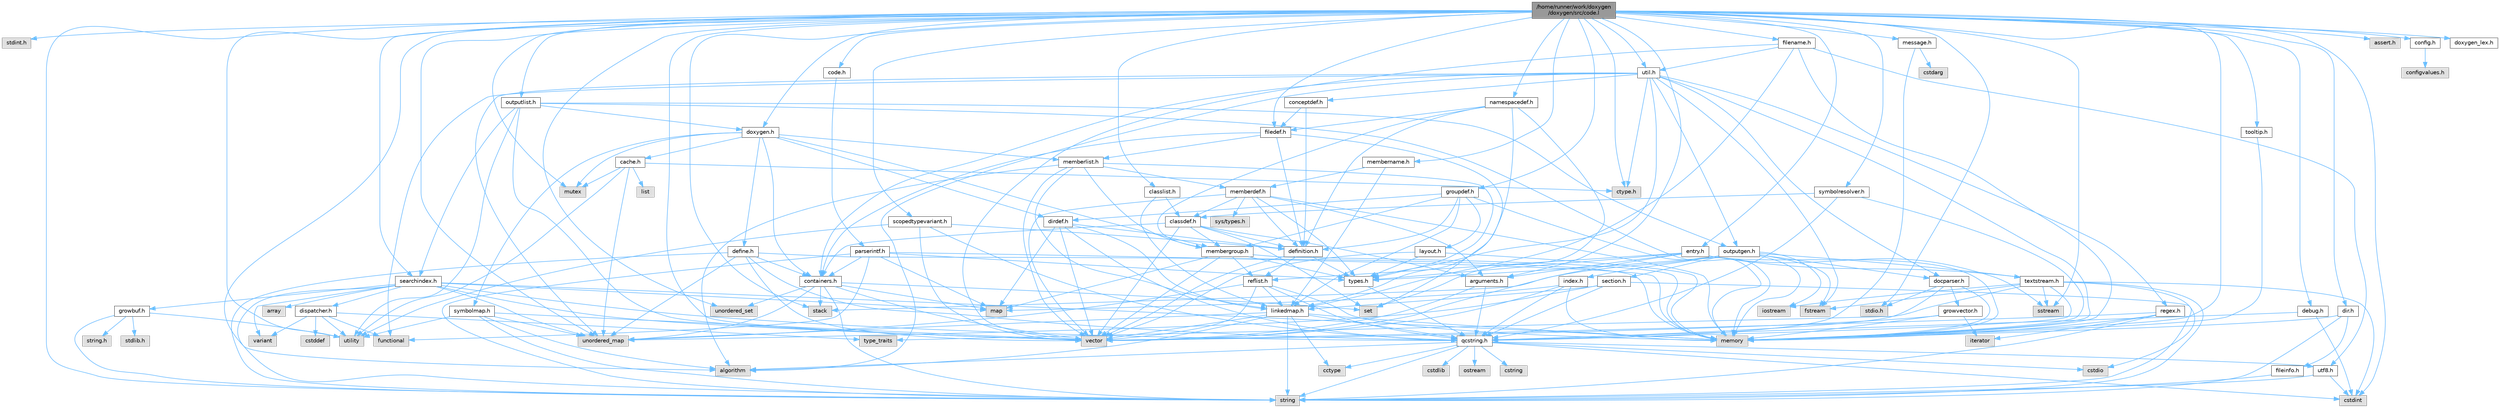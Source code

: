 digraph "/home/runner/work/doxygen/doxygen/src/code.l"
{
 // INTERACTIVE_SVG=YES
 // LATEX_PDF_SIZE
  bgcolor="transparent";
  edge [fontname=Helvetica,fontsize=10,labelfontname=Helvetica,labelfontsize=10];
  node [fontname=Helvetica,fontsize=10,shape=box,height=0.2,width=0.4];
  Node1 [label="/home/runner/work/doxygen\l/doxygen/src/code.l",height=0.2,width=0.4,color="gray40", fillcolor="grey60", style="filled", fontcolor="black",tooltip=" "];
  Node1 -> Node2 [color="steelblue1",style="solid"];
  Node2 [label="stdint.h",height=0.2,width=0.4,color="grey60", fillcolor="#E0E0E0", style="filled",tooltip=" "];
  Node1 -> Node3 [color="steelblue1",style="solid"];
  Node3 [label="utility",height=0.2,width=0.4,color="grey60", fillcolor="#E0E0E0", style="filled",tooltip=" "];
  Node1 -> Node4 [color="steelblue1",style="solid"];
  Node4 [label="memory",height=0.2,width=0.4,color="grey60", fillcolor="#E0E0E0", style="filled",tooltip=" "];
  Node1 -> Node5 [color="steelblue1",style="solid"];
  Node5 [label="algorithm",height=0.2,width=0.4,color="grey60", fillcolor="#E0E0E0", style="filled",tooltip=" "];
  Node1 -> Node6 [color="steelblue1",style="solid"];
  Node6 [label="unordered_map",height=0.2,width=0.4,color="grey60", fillcolor="#E0E0E0", style="filled",tooltip=" "];
  Node1 -> Node7 [color="steelblue1",style="solid"];
  Node7 [label="unordered_set",height=0.2,width=0.4,color="grey60", fillcolor="#E0E0E0", style="filled",tooltip=" "];
  Node1 -> Node8 [color="steelblue1",style="solid"];
  Node8 [label="stack",height=0.2,width=0.4,color="grey60", fillcolor="#E0E0E0", style="filled",tooltip=" "];
  Node1 -> Node9 [color="steelblue1",style="solid"];
  Node9 [label="vector",height=0.2,width=0.4,color="grey60", fillcolor="#E0E0E0", style="filled",tooltip=" "];
  Node1 -> Node10 [color="steelblue1",style="solid"];
  Node10 [label="string",height=0.2,width=0.4,color="grey60", fillcolor="#E0E0E0", style="filled",tooltip=" "];
  Node1 -> Node11 [color="steelblue1",style="solid"];
  Node11 [label="mutex",height=0.2,width=0.4,color="grey60", fillcolor="#E0E0E0", style="filled",tooltip=" "];
  Node1 -> Node12 [color="steelblue1",style="solid"];
  Node12 [label="sstream",height=0.2,width=0.4,color="grey60", fillcolor="#E0E0E0", style="filled",tooltip=" "];
  Node1 -> Node13 [color="steelblue1",style="solid"];
  Node13 [label="cstdint",height=0.2,width=0.4,color="grey60", fillcolor="#E0E0E0", style="filled",tooltip=" "];
  Node1 -> Node14 [color="steelblue1",style="solid"];
  Node14 [label="stdio.h",height=0.2,width=0.4,color="grey60", fillcolor="#E0E0E0", style="filled",tooltip=" "];
  Node1 -> Node15 [color="steelblue1",style="solid"];
  Node15 [label="assert.h",height=0.2,width=0.4,color="grey60", fillcolor="#E0E0E0", style="filled",tooltip=" "];
  Node1 -> Node16 [color="steelblue1",style="solid"];
  Node16 [label="ctype.h",height=0.2,width=0.4,color="grey60", fillcolor="#E0E0E0", style="filled",tooltip=" "];
  Node1 -> Node17 [color="steelblue1",style="solid"];
  Node17 [label="code.h",height=0.2,width=0.4,color="grey40", fillcolor="white", style="filled",URL="$dd/dd8/code_8h.html",tooltip=" "];
  Node17 -> Node18 [color="steelblue1",style="solid"];
  Node18 [label="parserintf.h",height=0.2,width=0.4,color="grey40", fillcolor="white", style="filled",URL="$da/d55/parserintf_8h.html",tooltip=" "];
  Node18 -> Node19 [color="steelblue1",style="solid"];
  Node19 [label="functional",height=0.2,width=0.4,color="grey60", fillcolor="#E0E0E0", style="filled",tooltip=" "];
  Node18 -> Node4 [color="steelblue1",style="solid"];
  Node18 -> Node20 [color="steelblue1",style="solid"];
  Node20 [label="map",height=0.2,width=0.4,color="grey60", fillcolor="#E0E0E0", style="filled",tooltip=" "];
  Node18 -> Node10 [color="steelblue1",style="solid"];
  Node18 -> Node21 [color="steelblue1",style="solid"];
  Node21 [label="types.h",height=0.2,width=0.4,color="grey40", fillcolor="white", style="filled",URL="$d9/d49/types_8h.html",tooltip="This file contains a number of basic enums and types."];
  Node21 -> Node22 [color="steelblue1",style="solid"];
  Node22 [label="qcstring.h",height=0.2,width=0.4,color="grey40", fillcolor="white", style="filled",URL="$d7/d5c/qcstring_8h.html",tooltip=" "];
  Node22 -> Node10 [color="steelblue1",style="solid"];
  Node22 -> Node5 [color="steelblue1",style="solid"];
  Node22 -> Node23 [color="steelblue1",style="solid"];
  Node23 [label="cctype",height=0.2,width=0.4,color="grey60", fillcolor="#E0E0E0", style="filled",tooltip=" "];
  Node22 -> Node24 [color="steelblue1",style="solid"];
  Node24 [label="cstring",height=0.2,width=0.4,color="grey60", fillcolor="#E0E0E0", style="filled",tooltip=" "];
  Node22 -> Node25 [color="steelblue1",style="solid"];
  Node25 [label="cstdio",height=0.2,width=0.4,color="grey60", fillcolor="#E0E0E0", style="filled",tooltip=" "];
  Node22 -> Node26 [color="steelblue1",style="solid"];
  Node26 [label="cstdlib",height=0.2,width=0.4,color="grey60", fillcolor="#E0E0E0", style="filled",tooltip=" "];
  Node22 -> Node13 [color="steelblue1",style="solid"];
  Node22 -> Node27 [color="steelblue1",style="solid"];
  Node27 [label="ostream",height=0.2,width=0.4,color="grey60", fillcolor="#E0E0E0", style="filled",tooltip=" "];
  Node22 -> Node28 [color="steelblue1",style="solid"];
  Node28 [label="utf8.h",height=0.2,width=0.4,color="grey40", fillcolor="white", style="filled",URL="$db/d7c/utf8_8h.html",tooltip="Various UTF8 related helper functions."];
  Node28 -> Node13 [color="steelblue1",style="solid"];
  Node28 -> Node10 [color="steelblue1",style="solid"];
  Node18 -> Node29 [color="steelblue1",style="solid"];
  Node29 [label="containers.h",height=0.2,width=0.4,color="grey40", fillcolor="white", style="filled",URL="$d5/d75/containers_8h.html",tooltip=" "];
  Node29 -> Node9 [color="steelblue1",style="solid"];
  Node29 -> Node10 [color="steelblue1",style="solid"];
  Node29 -> Node30 [color="steelblue1",style="solid"];
  Node30 [label="set",height=0.2,width=0.4,color="grey60", fillcolor="#E0E0E0", style="filled",tooltip=" "];
  Node29 -> Node20 [color="steelblue1",style="solid"];
  Node29 -> Node7 [color="steelblue1",style="solid"];
  Node29 -> Node6 [color="steelblue1",style="solid"];
  Node29 -> Node8 [color="steelblue1",style="solid"];
  Node1 -> Node31 [color="steelblue1",style="solid"];
  Node31 [label="entry.h",height=0.2,width=0.4,color="grey40", fillcolor="white", style="filled",URL="$d1/dc6/entry_8h.html",tooltip=" "];
  Node31 -> Node9 [color="steelblue1",style="solid"];
  Node31 -> Node4 [color="steelblue1",style="solid"];
  Node31 -> Node12 [color="steelblue1",style="solid"];
  Node31 -> Node21 [color="steelblue1",style="solid"];
  Node31 -> Node32 [color="steelblue1",style="solid"];
  Node32 [label="arguments.h",height=0.2,width=0.4,color="grey40", fillcolor="white", style="filled",URL="$df/d9b/arguments_8h.html",tooltip=" "];
  Node32 -> Node9 [color="steelblue1",style="solid"];
  Node32 -> Node22 [color="steelblue1",style="solid"];
  Node31 -> Node33 [color="steelblue1",style="solid"];
  Node33 [label="reflist.h",height=0.2,width=0.4,color="grey40", fillcolor="white", style="filled",URL="$d1/d02/reflist_8h.html",tooltip=" "];
  Node33 -> Node9 [color="steelblue1",style="solid"];
  Node33 -> Node6 [color="steelblue1",style="solid"];
  Node33 -> Node4 [color="steelblue1",style="solid"];
  Node33 -> Node22 [color="steelblue1",style="solid"];
  Node33 -> Node34 [color="steelblue1",style="solid"];
  Node34 [label="linkedmap.h",height=0.2,width=0.4,color="grey40", fillcolor="white", style="filled",URL="$da/de1/linkedmap_8h.html",tooltip=" "];
  Node34 -> Node6 [color="steelblue1",style="solid"];
  Node34 -> Node9 [color="steelblue1",style="solid"];
  Node34 -> Node4 [color="steelblue1",style="solid"];
  Node34 -> Node10 [color="steelblue1",style="solid"];
  Node34 -> Node5 [color="steelblue1",style="solid"];
  Node34 -> Node23 [color="steelblue1",style="solid"];
  Node34 -> Node22 [color="steelblue1",style="solid"];
  Node31 -> Node35 [color="steelblue1",style="solid"];
  Node35 [label="textstream.h",height=0.2,width=0.4,color="grey40", fillcolor="white", style="filled",URL="$d4/d7d/textstream_8h.html",tooltip=" "];
  Node35 -> Node10 [color="steelblue1",style="solid"];
  Node35 -> Node36 [color="steelblue1",style="solid"];
  Node36 [label="iostream",height=0.2,width=0.4,color="grey60", fillcolor="#E0E0E0", style="filled",tooltip=" "];
  Node35 -> Node12 [color="steelblue1",style="solid"];
  Node35 -> Node13 [color="steelblue1",style="solid"];
  Node35 -> Node25 [color="steelblue1",style="solid"];
  Node35 -> Node37 [color="steelblue1",style="solid"];
  Node37 [label="fstream",height=0.2,width=0.4,color="grey60", fillcolor="#E0E0E0", style="filled",tooltip=" "];
  Node35 -> Node38 [color="steelblue1",style="solid"];
  Node38 [label="type_traits",height=0.2,width=0.4,color="grey60", fillcolor="#E0E0E0", style="filled",tooltip=" "];
  Node35 -> Node22 [color="steelblue1",style="solid"];
  Node1 -> Node39 [color="steelblue1",style="solid"];
  Node39 [label="doxygen.h",height=0.2,width=0.4,color="grey40", fillcolor="white", style="filled",URL="$d1/da1/doxygen_8h.html",tooltip=" "];
  Node39 -> Node11 [color="steelblue1",style="solid"];
  Node39 -> Node29 [color="steelblue1",style="solid"];
  Node39 -> Node40 [color="steelblue1",style="solid"];
  Node40 [label="membergroup.h",height=0.2,width=0.4,color="grey40", fillcolor="white", style="filled",URL="$d9/d11/membergroup_8h.html",tooltip=" "];
  Node40 -> Node9 [color="steelblue1",style="solid"];
  Node40 -> Node20 [color="steelblue1",style="solid"];
  Node40 -> Node4 [color="steelblue1",style="solid"];
  Node40 -> Node21 [color="steelblue1",style="solid"];
  Node40 -> Node33 [color="steelblue1",style="solid"];
  Node39 -> Node41 [color="steelblue1",style="solid"];
  Node41 [label="dirdef.h",height=0.2,width=0.4,color="grey40", fillcolor="white", style="filled",URL="$d6/d15/dirdef_8h.html",tooltip=" "];
  Node41 -> Node9 [color="steelblue1",style="solid"];
  Node41 -> Node20 [color="steelblue1",style="solid"];
  Node41 -> Node22 [color="steelblue1",style="solid"];
  Node41 -> Node34 [color="steelblue1",style="solid"];
  Node41 -> Node42 [color="steelblue1",style="solid"];
  Node42 [label="definition.h",height=0.2,width=0.4,color="grey40", fillcolor="white", style="filled",URL="$df/da1/definition_8h.html",tooltip=" "];
  Node42 -> Node9 [color="steelblue1",style="solid"];
  Node42 -> Node21 [color="steelblue1",style="solid"];
  Node42 -> Node33 [color="steelblue1",style="solid"];
  Node39 -> Node43 [color="steelblue1",style="solid"];
  Node43 [label="memberlist.h",height=0.2,width=0.4,color="grey40", fillcolor="white", style="filled",URL="$dd/d78/memberlist_8h.html",tooltip=" "];
  Node43 -> Node9 [color="steelblue1",style="solid"];
  Node43 -> Node5 [color="steelblue1",style="solid"];
  Node43 -> Node44 [color="steelblue1",style="solid"];
  Node44 [label="memberdef.h",height=0.2,width=0.4,color="grey40", fillcolor="white", style="filled",URL="$d4/d46/memberdef_8h.html",tooltip=" "];
  Node44 -> Node9 [color="steelblue1",style="solid"];
  Node44 -> Node4 [color="steelblue1",style="solid"];
  Node44 -> Node45 [color="steelblue1",style="solid"];
  Node45 [label="sys/types.h",height=0.2,width=0.4,color="grey60", fillcolor="#E0E0E0", style="filled",tooltip=" "];
  Node44 -> Node21 [color="steelblue1",style="solid"];
  Node44 -> Node42 [color="steelblue1",style="solid"];
  Node44 -> Node32 [color="steelblue1",style="solid"];
  Node44 -> Node46 [color="steelblue1",style="solid"];
  Node46 [label="classdef.h",height=0.2,width=0.4,color="grey40", fillcolor="white", style="filled",URL="$d1/da6/classdef_8h.html",tooltip=" "];
  Node46 -> Node9 [color="steelblue1",style="solid"];
  Node46 -> Node30 [color="steelblue1",style="solid"];
  Node46 -> Node29 [color="steelblue1",style="solid"];
  Node46 -> Node42 [color="steelblue1",style="solid"];
  Node46 -> Node32 [color="steelblue1",style="solid"];
  Node46 -> Node40 [color="steelblue1",style="solid"];
  Node43 -> Node34 [color="steelblue1",style="solid"];
  Node43 -> Node21 [color="steelblue1",style="solid"];
  Node43 -> Node40 [color="steelblue1",style="solid"];
  Node39 -> Node47 [color="steelblue1",style="solid"];
  Node47 [label="define.h",height=0.2,width=0.4,color="grey40", fillcolor="white", style="filled",URL="$df/d67/define_8h.html",tooltip=" "];
  Node47 -> Node9 [color="steelblue1",style="solid"];
  Node47 -> Node4 [color="steelblue1",style="solid"];
  Node47 -> Node10 [color="steelblue1",style="solid"];
  Node47 -> Node6 [color="steelblue1",style="solid"];
  Node47 -> Node22 [color="steelblue1",style="solid"];
  Node47 -> Node29 [color="steelblue1",style="solid"];
  Node39 -> Node48 [color="steelblue1",style="solid"];
  Node48 [label="cache.h",height=0.2,width=0.4,color="grey40", fillcolor="white", style="filled",URL="$d3/d26/cache_8h.html",tooltip=" "];
  Node48 -> Node49 [color="steelblue1",style="solid"];
  Node49 [label="list",height=0.2,width=0.4,color="grey60", fillcolor="#E0E0E0", style="filled",tooltip=" "];
  Node48 -> Node6 [color="steelblue1",style="solid"];
  Node48 -> Node11 [color="steelblue1",style="solid"];
  Node48 -> Node3 [color="steelblue1",style="solid"];
  Node48 -> Node16 [color="steelblue1",style="solid"];
  Node39 -> Node50 [color="steelblue1",style="solid"];
  Node50 [label="symbolmap.h",height=0.2,width=0.4,color="grey40", fillcolor="white", style="filled",URL="$d7/ddd/symbolmap_8h.html",tooltip=" "];
  Node50 -> Node5 [color="steelblue1",style="solid"];
  Node50 -> Node6 [color="steelblue1",style="solid"];
  Node50 -> Node9 [color="steelblue1",style="solid"];
  Node50 -> Node10 [color="steelblue1",style="solid"];
  Node50 -> Node3 [color="steelblue1",style="solid"];
  Node1 -> Node51 [color="steelblue1",style="solid"];
  Node51 [label="message.h",height=0.2,width=0.4,color="grey40", fillcolor="white", style="filled",URL="$d2/d0d/message_8h.html",tooltip=" "];
  Node51 -> Node52 [color="steelblue1",style="solid"];
  Node52 [label="cstdarg",height=0.2,width=0.4,color="grey60", fillcolor="#E0E0E0", style="filled",tooltip=" "];
  Node51 -> Node22 [color="steelblue1",style="solid"];
  Node1 -> Node53 [color="steelblue1",style="solid"];
  Node53 [label="outputlist.h",height=0.2,width=0.4,color="grey40", fillcolor="white", style="filled",URL="$d2/db9/outputlist_8h.html",tooltip=" "];
  Node53 -> Node3 [color="steelblue1",style="solid"];
  Node53 -> Node9 [color="steelblue1",style="solid"];
  Node53 -> Node4 [color="steelblue1",style="solid"];
  Node53 -> Node54 [color="steelblue1",style="solid"];
  Node54 [label="outputgen.h",height=0.2,width=0.4,color="grey40", fillcolor="white", style="filled",URL="$df/d06/outputgen_8h.html",tooltip=" "];
  Node54 -> Node4 [color="steelblue1",style="solid"];
  Node54 -> Node8 [color="steelblue1",style="solid"];
  Node54 -> Node36 [color="steelblue1",style="solid"];
  Node54 -> Node37 [color="steelblue1",style="solid"];
  Node54 -> Node21 [color="steelblue1",style="solid"];
  Node54 -> Node55 [color="steelblue1",style="solid"];
  Node55 [label="index.h",height=0.2,width=0.4,color="grey40", fillcolor="white", style="filled",URL="$d1/db5/index_8h.html",tooltip=" "];
  Node55 -> Node4 [color="steelblue1",style="solid"];
  Node55 -> Node9 [color="steelblue1",style="solid"];
  Node55 -> Node20 [color="steelblue1",style="solid"];
  Node55 -> Node22 [color="steelblue1",style="solid"];
  Node54 -> Node56 [color="steelblue1",style="solid"];
  Node56 [label="section.h",height=0.2,width=0.4,color="grey40", fillcolor="white", style="filled",URL="$d1/d2a/section_8h.html",tooltip=" "];
  Node56 -> Node10 [color="steelblue1",style="solid"];
  Node56 -> Node6 [color="steelblue1",style="solid"];
  Node56 -> Node22 [color="steelblue1",style="solid"];
  Node56 -> Node34 [color="steelblue1",style="solid"];
  Node54 -> Node35 [color="steelblue1",style="solid"];
  Node54 -> Node57 [color="steelblue1",style="solid"];
  Node57 [label="docparser.h",height=0.2,width=0.4,color="grey40", fillcolor="white", style="filled",URL="$de/d9c/docparser_8h.html",tooltip=" "];
  Node57 -> Node14 [color="steelblue1",style="solid"];
  Node57 -> Node4 [color="steelblue1",style="solid"];
  Node57 -> Node22 [color="steelblue1",style="solid"];
  Node57 -> Node58 [color="steelblue1",style="solid"];
  Node58 [label="growvector.h",height=0.2,width=0.4,color="grey40", fillcolor="white", style="filled",URL="$d7/d50/growvector_8h.html",tooltip=" "];
  Node58 -> Node9 [color="steelblue1",style="solid"];
  Node58 -> Node4 [color="steelblue1",style="solid"];
  Node58 -> Node59 [color="steelblue1",style="solid"];
  Node59 [label="iterator",height=0.2,width=0.4,color="grey60", fillcolor="#E0E0E0", style="filled",tooltip=" "];
  Node53 -> Node60 [color="steelblue1",style="solid"];
  Node60 [label="searchindex.h",height=0.2,width=0.4,color="grey40", fillcolor="white", style="filled",URL="$de/d07/searchindex_8h.html",tooltip="Web server based search engine."];
  Node60 -> Node4 [color="steelblue1",style="solid"];
  Node60 -> Node9 [color="steelblue1",style="solid"];
  Node60 -> Node20 [color="steelblue1",style="solid"];
  Node60 -> Node6 [color="steelblue1",style="solid"];
  Node60 -> Node10 [color="steelblue1",style="solid"];
  Node60 -> Node61 [color="steelblue1",style="solid"];
  Node61 [label="array",height=0.2,width=0.4,color="grey60", fillcolor="#E0E0E0", style="filled",tooltip=" "];
  Node60 -> Node62 [color="steelblue1",style="solid"];
  Node62 [label="variant",height=0.2,width=0.4,color="grey60", fillcolor="#E0E0E0", style="filled",tooltip=" "];
  Node60 -> Node22 [color="steelblue1",style="solid"];
  Node60 -> Node63 [color="steelblue1",style="solid"];
  Node63 [label="growbuf.h",height=0.2,width=0.4,color="grey40", fillcolor="white", style="filled",URL="$dd/d72/growbuf_8h.html",tooltip=" "];
  Node63 -> Node3 [color="steelblue1",style="solid"];
  Node63 -> Node64 [color="steelblue1",style="solid"];
  Node64 [label="stdlib.h",height=0.2,width=0.4,color="grey60", fillcolor="#E0E0E0", style="filled",tooltip=" "];
  Node63 -> Node65 [color="steelblue1",style="solid"];
  Node65 [label="string.h",height=0.2,width=0.4,color="grey60", fillcolor="#E0E0E0", style="filled",tooltip=" "];
  Node63 -> Node10 [color="steelblue1",style="solid"];
  Node60 -> Node66 [color="steelblue1",style="solid"];
  Node66 [label="dispatcher.h",height=0.2,width=0.4,color="grey40", fillcolor="white", style="filled",URL="$da/d73/dispatcher_8h.html",tooltip=" "];
  Node66 -> Node67 [color="steelblue1",style="solid"];
  Node67 [label="cstddef",height=0.2,width=0.4,color="grey60", fillcolor="#E0E0E0", style="filled",tooltip=" "];
  Node66 -> Node3 [color="steelblue1",style="solid"];
  Node66 -> Node19 [color="steelblue1",style="solid"];
  Node66 -> Node62 [color="steelblue1",style="solid"];
  Node66 -> Node38 [color="steelblue1",style="solid"];
  Node53 -> Node39 [color="steelblue1",style="solid"];
  Node1 -> Node68 [color="steelblue1",style="solid"];
  Node68 [label="util.h",height=0.2,width=0.4,color="grey40", fillcolor="white", style="filled",URL="$d8/d3c/util_8h.html",tooltip="A bunch of utility functions."];
  Node68 -> Node4 [color="steelblue1",style="solid"];
  Node68 -> Node6 [color="steelblue1",style="solid"];
  Node68 -> Node5 [color="steelblue1",style="solid"];
  Node68 -> Node19 [color="steelblue1",style="solid"];
  Node68 -> Node37 [color="steelblue1",style="solid"];
  Node68 -> Node16 [color="steelblue1",style="solid"];
  Node68 -> Node21 [color="steelblue1",style="solid"];
  Node68 -> Node57 [color="steelblue1",style="solid"];
  Node68 -> Node29 [color="steelblue1",style="solid"];
  Node68 -> Node54 [color="steelblue1",style="solid"];
  Node68 -> Node69 [color="steelblue1",style="solid"];
  Node69 [label="regex.h",height=0.2,width=0.4,color="grey40", fillcolor="white", style="filled",URL="$d1/d21/regex_8h.html",tooltip=" "];
  Node69 -> Node4 [color="steelblue1",style="solid"];
  Node69 -> Node10 [color="steelblue1",style="solid"];
  Node69 -> Node9 [color="steelblue1",style="solid"];
  Node69 -> Node59 [color="steelblue1",style="solid"];
  Node68 -> Node70 [color="steelblue1",style="solid"];
  Node70 [label="conceptdef.h",height=0.2,width=0.4,color="grey40", fillcolor="white", style="filled",URL="$da/df1/conceptdef_8h.html",tooltip=" "];
  Node70 -> Node42 [color="steelblue1",style="solid"];
  Node70 -> Node71 [color="steelblue1",style="solid"];
  Node71 [label="filedef.h",height=0.2,width=0.4,color="grey40", fillcolor="white", style="filled",URL="$d4/d3a/filedef_8h.html",tooltip=" "];
  Node71 -> Node30 [color="steelblue1",style="solid"];
  Node71 -> Node42 [color="steelblue1",style="solid"];
  Node71 -> Node43 [color="steelblue1",style="solid"];
  Node71 -> Node29 [color="steelblue1",style="solid"];
  Node1 -> Node72 [color="steelblue1",style="solid"];
  Node72 [label="membername.h",height=0.2,width=0.4,color="grey40", fillcolor="white", style="filled",URL="$d7/dfc/membername_8h.html",tooltip=" "];
  Node72 -> Node44 [color="steelblue1",style="solid"];
  Node72 -> Node34 [color="steelblue1",style="solid"];
  Node1 -> Node60 [color="steelblue1",style="solid"];
  Node1 -> Node32 [color="steelblue1",style="solid"];
  Node1 -> Node73 [color="steelblue1",style="solid"];
  Node73 [label="config.h",height=0.2,width=0.4,color="grey40", fillcolor="white", style="filled",URL="$db/d16/config_8h.html",tooltip=" "];
  Node73 -> Node74 [color="steelblue1",style="solid"];
  Node74 [label="configvalues.h",height=0.2,width=0.4,color="grey60", fillcolor="#E0E0E0", style="filled",tooltip=" "];
  Node1 -> Node75 [color="steelblue1",style="solid"];
  Node75 [label="groupdef.h",height=0.2,width=0.4,color="grey40", fillcolor="white", style="filled",URL="$d1/de6/groupdef_8h.html",tooltip=" "];
  Node75 -> Node4 [color="steelblue1",style="solid"];
  Node75 -> Node42 [color="steelblue1",style="solid"];
  Node75 -> Node41 [color="steelblue1",style="solid"];
  Node75 -> Node76 [color="steelblue1",style="solid"];
  Node76 [label="layout.h",height=0.2,width=0.4,color="grey40", fillcolor="white", style="filled",URL="$db/d51/layout_8h.html",tooltip=" "];
  Node76 -> Node4 [color="steelblue1",style="solid"];
  Node76 -> Node9 [color="steelblue1",style="solid"];
  Node76 -> Node21 [color="steelblue1",style="solid"];
  Node75 -> Node40 [color="steelblue1",style="solid"];
  Node75 -> Node34 [color="steelblue1",style="solid"];
  Node1 -> Node77 [color="steelblue1",style="solid"];
  Node77 [label="classlist.h",height=0.2,width=0.4,color="grey40", fillcolor="white", style="filled",URL="$d2/df8/classlist_8h.html",tooltip=" "];
  Node77 -> Node34 [color="steelblue1",style="solid"];
  Node77 -> Node46 [color="steelblue1",style="solid"];
  Node1 -> Node71 [color="steelblue1",style="solid"];
  Node1 -> Node78 [color="steelblue1",style="solid"];
  Node78 [label="filename.h",height=0.2,width=0.4,color="grey40", fillcolor="white", style="filled",URL="$dc/dd6/filename_8h.html",tooltip=" "];
  Node78 -> Node4 [color="steelblue1",style="solid"];
  Node78 -> Node9 [color="steelblue1",style="solid"];
  Node78 -> Node34 [color="steelblue1",style="solid"];
  Node78 -> Node28 [color="steelblue1",style="solid"];
  Node78 -> Node68 [color="steelblue1",style="solid"];
  Node1 -> Node79 [color="steelblue1",style="solid"];
  Node79 [label="namespacedef.h",height=0.2,width=0.4,color="grey40", fillcolor="white", style="filled",URL="$d7/d97/namespacedef_8h.html",tooltip=" "];
  Node79 -> Node30 [color="steelblue1",style="solid"];
  Node79 -> Node42 [color="steelblue1",style="solid"];
  Node79 -> Node71 [color="steelblue1",style="solid"];
  Node79 -> Node34 [color="steelblue1",style="solid"];
  Node79 -> Node40 [color="steelblue1",style="solid"];
  Node1 -> Node80 [color="steelblue1",style="solid"];
  Node80 [label="tooltip.h",height=0.2,width=0.4,color="grey40", fillcolor="white", style="filled",URL="$db/d83/tooltip_8h.html",tooltip=" "];
  Node80 -> Node4 [color="steelblue1",style="solid"];
  Node1 -> Node81 [color="steelblue1",style="solid"];
  Node81 [label="scopedtypevariant.h",height=0.2,width=0.4,color="grey40", fillcolor="white", style="filled",URL="$d7/d7a/scopedtypevariant_8h.html",tooltip=" "];
  Node81 -> Node3 [color="steelblue1",style="solid"];
  Node81 -> Node9 [color="steelblue1",style="solid"];
  Node81 -> Node22 [color="steelblue1",style="solid"];
  Node81 -> Node42 [color="steelblue1",style="solid"];
  Node1 -> Node82 [color="steelblue1",style="solid"];
  Node82 [label="symbolresolver.h",height=0.2,width=0.4,color="grey40", fillcolor="white", style="filled",URL="$d9/db2/symbolresolver_8h.html",tooltip=" "];
  Node82 -> Node4 [color="steelblue1",style="solid"];
  Node82 -> Node22 [color="steelblue1",style="solid"];
  Node82 -> Node46 [color="steelblue1",style="solid"];
  Node1 -> Node83 [color="steelblue1",style="solid"];
  Node83 [label="dir.h",height=0.2,width=0.4,color="grey40", fillcolor="white", style="filled",URL="$df/d9c/dir_8h.html",tooltip=" "];
  Node83 -> Node10 [color="steelblue1",style="solid"];
  Node83 -> Node4 [color="steelblue1",style="solid"];
  Node83 -> Node84 [color="steelblue1",style="solid"];
  Node84 [label="fileinfo.h",height=0.2,width=0.4,color="grey40", fillcolor="white", style="filled",URL="$df/d45/fileinfo_8h.html",tooltip=" "];
  Node84 -> Node10 [color="steelblue1",style="solid"];
  Node1 -> Node85 [color="steelblue1",style="solid"];
  Node85 [label="debug.h",height=0.2,width=0.4,color="grey40", fillcolor="white", style="filled",URL="$db/d16/debug_8h.html",tooltip=" "];
  Node85 -> Node13 [color="steelblue1",style="solid"];
  Node85 -> Node22 [color="steelblue1",style="solid"];
  Node1 -> Node86 [color="steelblue1",style="solid"];
  Node86 [label="doxygen_lex.h",height=0.2,width=0.4,color="grey40", fillcolor="white", style="filled",URL="$d6/da5/doxygen__lex_8h.html",tooltip=" "];
}
